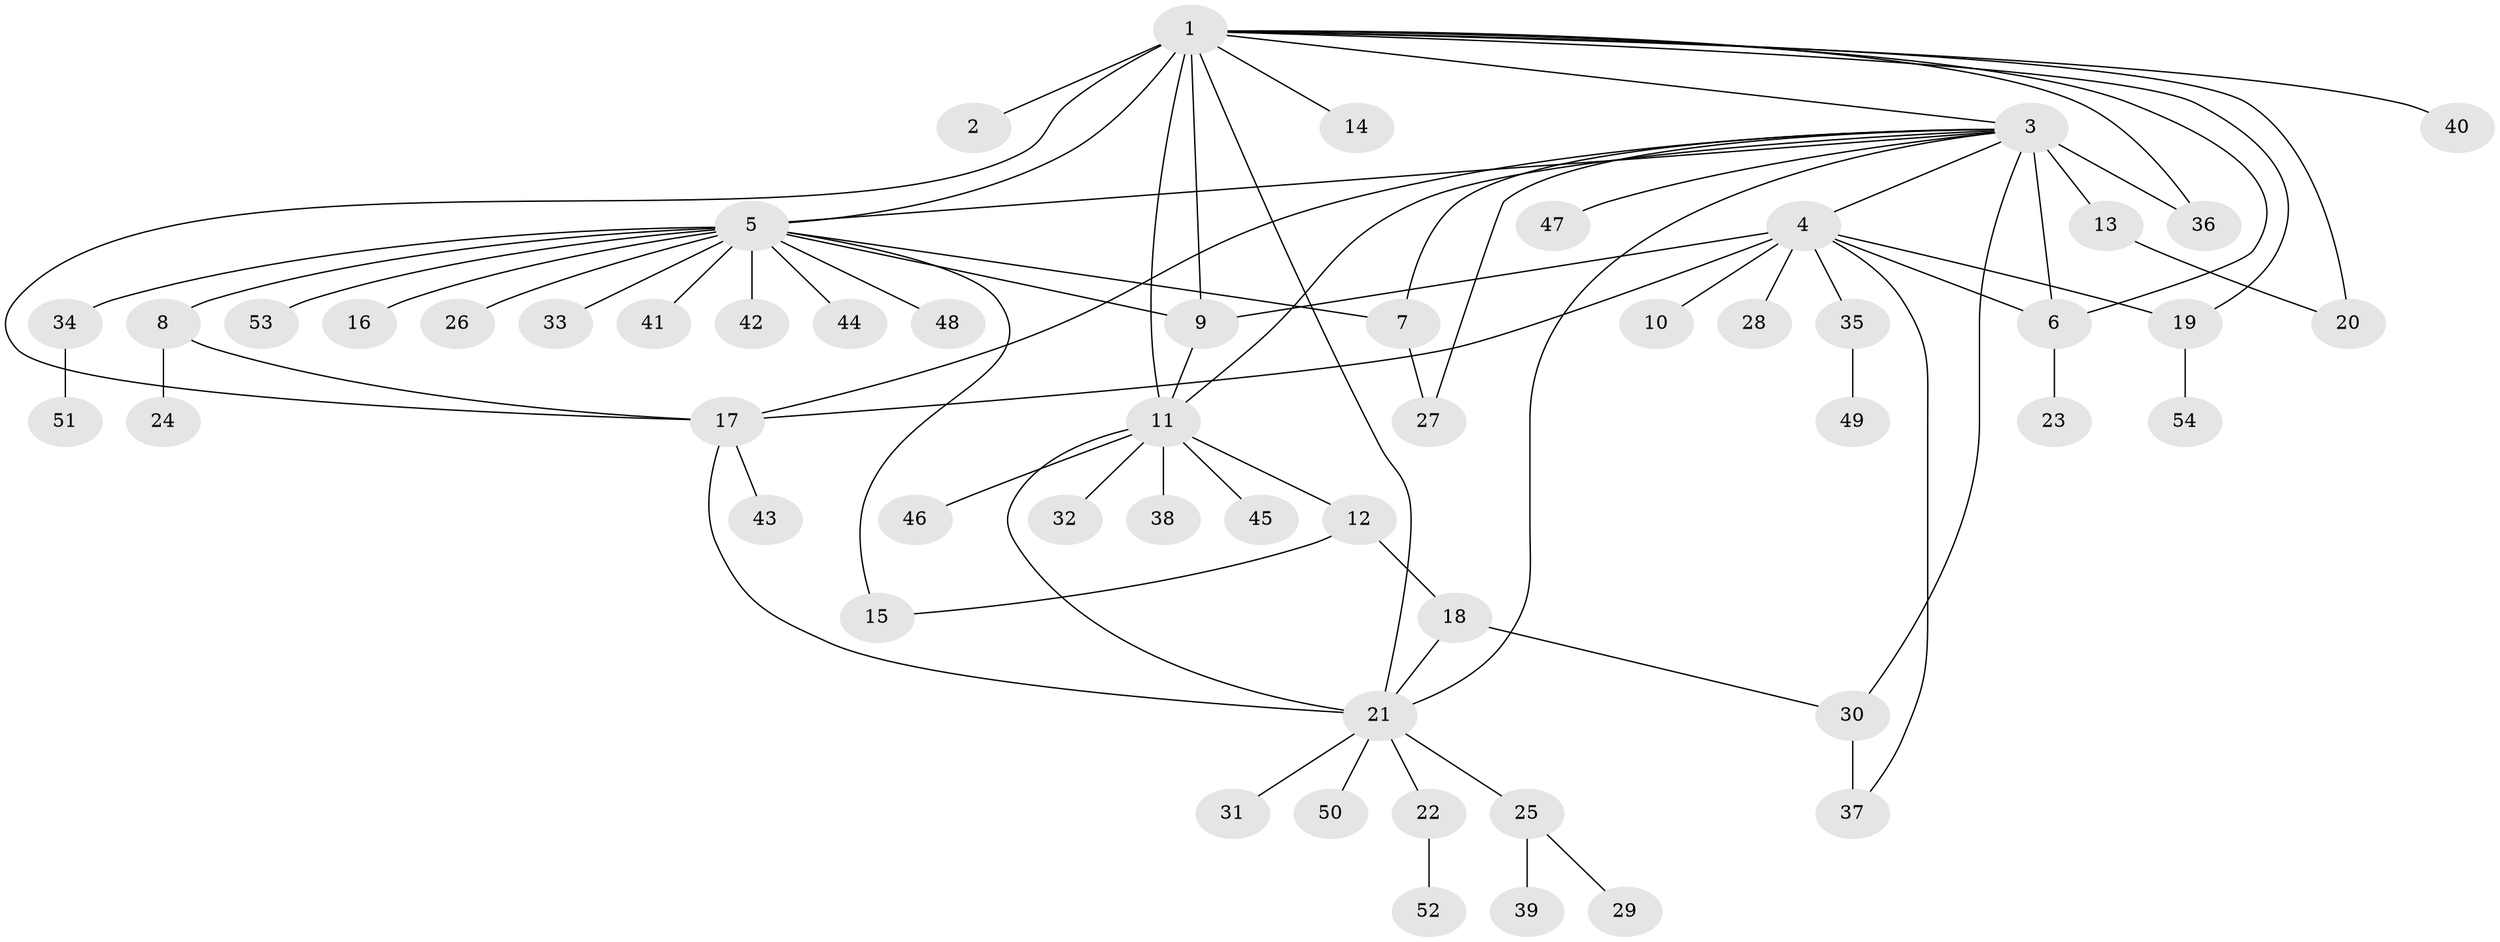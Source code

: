 // original degree distribution, {19: 0.009259259259259259, 1: 0.6203703703703703, 34: 0.009259259259259259, 11: 0.018518518518518517, 17: 0.009259259259259259, 3: 0.07407407407407407, 4: 0.046296296296296294, 2: 0.18518518518518517, 12: 0.009259259259259259, 7: 0.009259259259259259, 6: 0.009259259259259259}
// Generated by graph-tools (version 1.1) at 2025/50/03/04/25 22:50:11]
// undirected, 54 vertices, 75 edges
graph export_dot {
  node [color=gray90,style=filled];
  1;
  2;
  3;
  4;
  5;
  6;
  7;
  8;
  9;
  10;
  11;
  12;
  13;
  14;
  15;
  16;
  17;
  18;
  19;
  20;
  21;
  22;
  23;
  24;
  25;
  26;
  27;
  28;
  29;
  30;
  31;
  32;
  33;
  34;
  35;
  36;
  37;
  38;
  39;
  40;
  41;
  42;
  43;
  44;
  45;
  46;
  47;
  48;
  49;
  50;
  51;
  52;
  53;
  54;
  1 -- 2 [weight=6.0];
  1 -- 3 [weight=1.0];
  1 -- 5 [weight=1.0];
  1 -- 6 [weight=1.0];
  1 -- 9 [weight=1.0];
  1 -- 11 [weight=1.0];
  1 -- 14 [weight=1.0];
  1 -- 17 [weight=1.0];
  1 -- 19 [weight=1.0];
  1 -- 20 [weight=1.0];
  1 -- 21 [weight=1.0];
  1 -- 36 [weight=1.0];
  1 -- 40 [weight=1.0];
  3 -- 4 [weight=1.0];
  3 -- 5 [weight=1.0];
  3 -- 6 [weight=17.0];
  3 -- 7 [weight=1.0];
  3 -- 11 [weight=1.0];
  3 -- 13 [weight=1.0];
  3 -- 17 [weight=1.0];
  3 -- 21 [weight=1.0];
  3 -- 27 [weight=1.0];
  3 -- 30 [weight=1.0];
  3 -- 36 [weight=1.0];
  3 -- 47 [weight=2.0];
  4 -- 6 [weight=1.0];
  4 -- 9 [weight=1.0];
  4 -- 10 [weight=1.0];
  4 -- 17 [weight=1.0];
  4 -- 19 [weight=1.0];
  4 -- 28 [weight=2.0];
  4 -- 35 [weight=1.0];
  4 -- 37 [weight=1.0];
  5 -- 7 [weight=1.0];
  5 -- 8 [weight=1.0];
  5 -- 9 [weight=1.0];
  5 -- 15 [weight=1.0];
  5 -- 16 [weight=1.0];
  5 -- 26 [weight=1.0];
  5 -- 33 [weight=1.0];
  5 -- 34 [weight=1.0];
  5 -- 41 [weight=1.0];
  5 -- 42 [weight=1.0];
  5 -- 44 [weight=1.0];
  5 -- 48 [weight=1.0];
  5 -- 53 [weight=1.0];
  6 -- 23 [weight=1.0];
  7 -- 27 [weight=1.0];
  8 -- 17 [weight=1.0];
  8 -- 24 [weight=1.0];
  9 -- 11 [weight=1.0];
  11 -- 12 [weight=1.0];
  11 -- 21 [weight=1.0];
  11 -- 32 [weight=1.0];
  11 -- 38 [weight=1.0];
  11 -- 45 [weight=1.0];
  11 -- 46 [weight=1.0];
  12 -- 15 [weight=1.0];
  12 -- 18 [weight=1.0];
  13 -- 20 [weight=1.0];
  17 -- 21 [weight=1.0];
  17 -- 43 [weight=1.0];
  18 -- 21 [weight=1.0];
  18 -- 30 [weight=1.0];
  19 -- 54 [weight=1.0];
  21 -- 22 [weight=1.0];
  21 -- 25 [weight=1.0];
  21 -- 31 [weight=1.0];
  21 -- 50 [weight=1.0];
  22 -- 52 [weight=1.0];
  25 -- 29 [weight=1.0];
  25 -- 39 [weight=1.0];
  30 -- 37 [weight=2.0];
  34 -- 51 [weight=1.0];
  35 -- 49 [weight=1.0];
}
